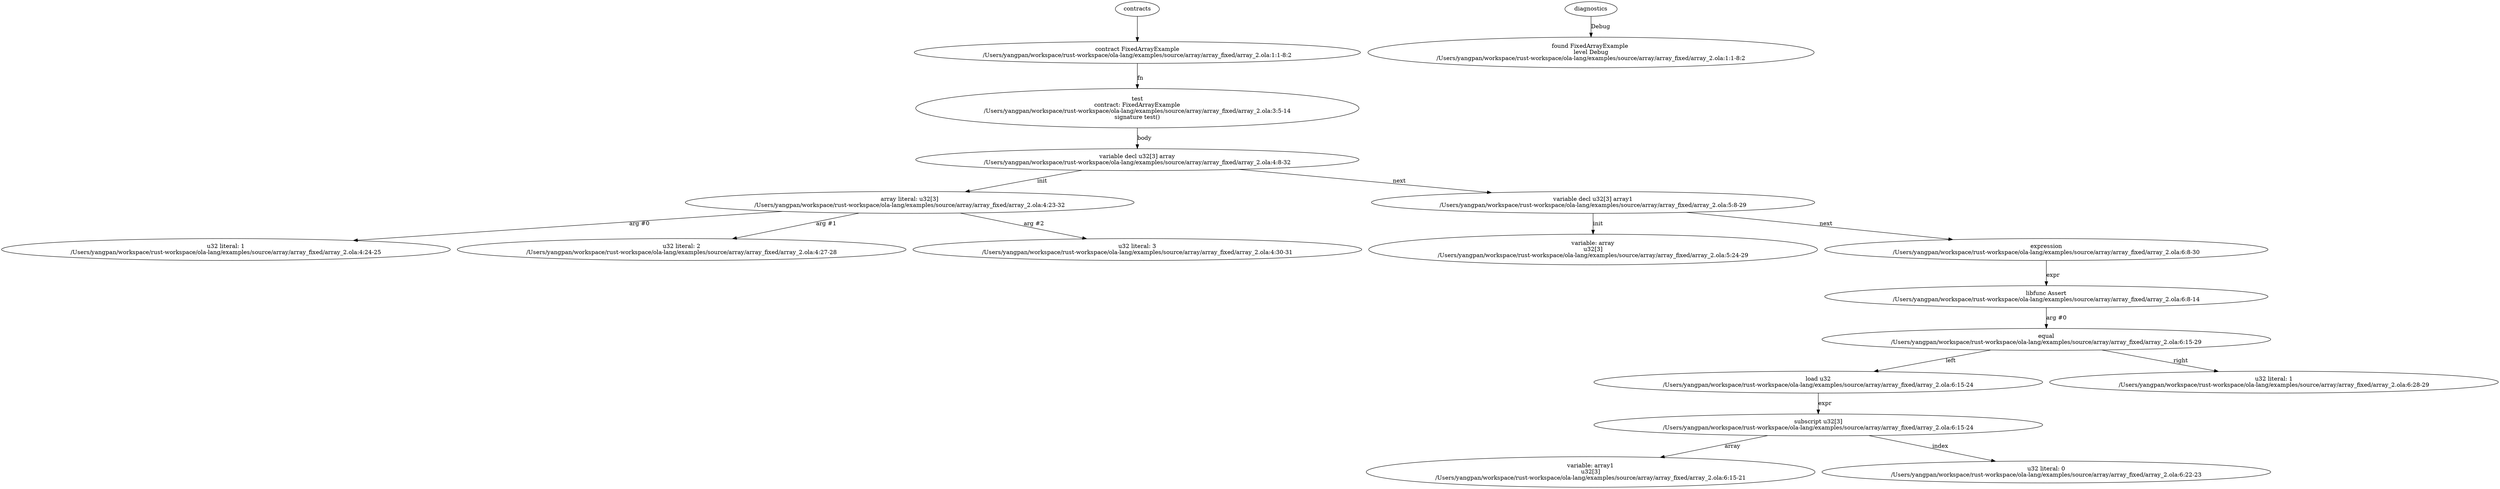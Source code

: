 strict digraph "/Users/yangpan/workspace/rust-workspace/ola-lang/examples/source/array/array_fixed/array_2.ola" {
	contract [label="contract FixedArrayExample\n/Users/yangpan/workspace/rust-workspace/ola-lang/examples/source/array/array_fixed/array_2.ola:1:1-8:2"]
	test [label="test\ncontract: FixedArrayExample\n/Users/yangpan/workspace/rust-workspace/ola-lang/examples/source/array/array_fixed/array_2.ola:3:5-14\nsignature test()"]
	var_decl [label="variable decl u32[3] array\n/Users/yangpan/workspace/rust-workspace/ola-lang/examples/source/array/array_fixed/array_2.ola:4:8-32"]
	array_literal [label="array literal: u32[3]\n/Users/yangpan/workspace/rust-workspace/ola-lang/examples/source/array/array_fixed/array_2.ola:4:23-32"]
	number_literal [label="u32 literal: 1\n/Users/yangpan/workspace/rust-workspace/ola-lang/examples/source/array/array_fixed/array_2.ola:4:24-25"]
	number_literal_6 [label="u32 literal: 2\n/Users/yangpan/workspace/rust-workspace/ola-lang/examples/source/array/array_fixed/array_2.ola:4:27-28"]
	number_literal_7 [label="u32 literal: 3\n/Users/yangpan/workspace/rust-workspace/ola-lang/examples/source/array/array_fixed/array_2.ola:4:30-31"]
	var_decl_8 [label="variable decl u32[3] array1\n/Users/yangpan/workspace/rust-workspace/ola-lang/examples/source/array/array_fixed/array_2.ola:5:8-29"]
	variable [label="variable: array\nu32[3]\n/Users/yangpan/workspace/rust-workspace/ola-lang/examples/source/array/array_fixed/array_2.ola:5:24-29"]
	expr [label="expression\n/Users/yangpan/workspace/rust-workspace/ola-lang/examples/source/array/array_fixed/array_2.ola:6:8-30"]
	libfunc [label="libfunc Assert\n/Users/yangpan/workspace/rust-workspace/ola-lang/examples/source/array/array_fixed/array_2.ola:6:8-14"]
	equal [label="equal\n/Users/yangpan/workspace/rust-workspace/ola-lang/examples/source/array/array_fixed/array_2.ola:6:15-29"]
	load [label="load u32\n/Users/yangpan/workspace/rust-workspace/ola-lang/examples/source/array/array_fixed/array_2.ola:6:15-24"]
	subscript [label="subscript u32[3]\n/Users/yangpan/workspace/rust-workspace/ola-lang/examples/source/array/array_fixed/array_2.ola:6:15-24"]
	variable_15 [label="variable: array1\nu32[3]\n/Users/yangpan/workspace/rust-workspace/ola-lang/examples/source/array/array_fixed/array_2.ola:6:15-21"]
	number_literal_16 [label="u32 literal: 0\n/Users/yangpan/workspace/rust-workspace/ola-lang/examples/source/array/array_fixed/array_2.ola:6:22-23"]
	number_literal_17 [label="u32 literal: 1\n/Users/yangpan/workspace/rust-workspace/ola-lang/examples/source/array/array_fixed/array_2.ola:6:28-29"]
	diagnostic [label="found FixedArrayExample \nlevel Debug\n/Users/yangpan/workspace/rust-workspace/ola-lang/examples/source/array/array_fixed/array_2.ola:1:1-8:2"]
	contracts -> contract
	contract -> test [label="fn"]
	test -> var_decl [label="body"]
	var_decl -> array_literal [label="init"]
	array_literal -> number_literal [label="arg #0"]
	array_literal -> number_literal_6 [label="arg #1"]
	array_literal -> number_literal_7 [label="arg #2"]
	var_decl -> var_decl_8 [label="next"]
	var_decl_8 -> variable [label="init"]
	var_decl_8 -> expr [label="next"]
	expr -> libfunc [label="expr"]
	libfunc -> equal [label="arg #0"]
	equal -> load [label="left"]
	load -> subscript [label="expr"]
	subscript -> variable_15 [label="array"]
	subscript -> number_literal_16 [label="index"]
	equal -> number_literal_17 [label="right"]
	diagnostics -> diagnostic [label="Debug"]
}
